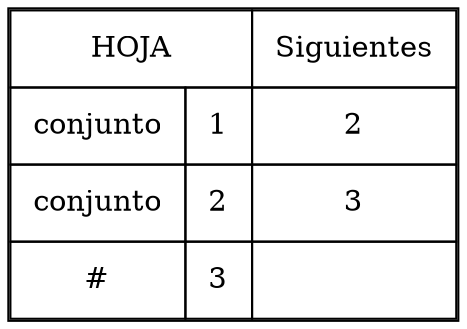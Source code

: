 digraph grafica{
rankdir=LR;
forcelabels= true;
node [shape = plain];
nodo10 [label = <<table border = '1' cellboder = '1' cellspacing='0' cellpadding='10'>
<tr>
<td COLSPAN='2'>HOJA</td>
<td>Siguientes</td>
</tr>
<tr>
<td>conjunto</td>
<td>1</td>
<td>2</td>
</tr>
<tr>
<td>conjunto</td>
<td>2</td>
<td>3</td>
</tr>
<tr>
<td>#</td>
<td>3</td>
<td></td>
</tr>
</table>>];

}